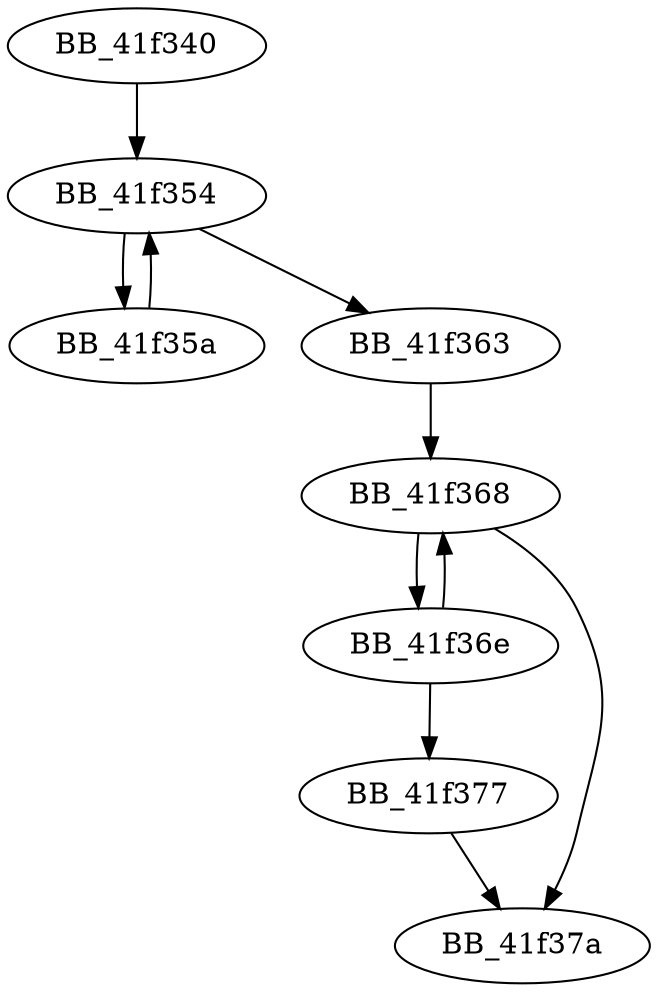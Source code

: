 DiGraph _strpbrk{
BB_41f340->BB_41f354
BB_41f354->BB_41f35a
BB_41f354->BB_41f363
BB_41f35a->BB_41f354
BB_41f363->BB_41f368
BB_41f368->BB_41f36e
BB_41f368->BB_41f37a
BB_41f36e->BB_41f368
BB_41f36e->BB_41f377
BB_41f377->BB_41f37a
}
